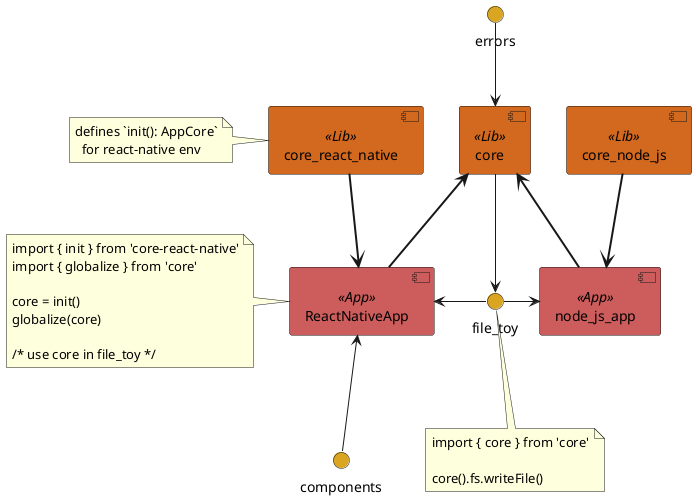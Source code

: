 @startuml architecture-overview-no-frames
  skinparam component {
    BackgroundColor<<App>> IndianRed
    BackgroundColor<<Lib>> Chocolate
  }
  skinparam interface {
    BackgroundColor GoldenRod
  }

  [ReactNativeApp] <<App>>
  [node_js_app] <<App>>

  [core] <<Lib>>
  [core_react_native] <<Lib>>
  [core_node_js] <<Lib>>


  () errors
  () components
  () file_toy

  note left of [core_react_native] : defines `init(): AppCore`\n  for react-native env
  note left of [ReactNativeApp] : import { init } from 'core-react-native'\nimport { globalize } from 'core'\n\ncore = init()\nglobalize(core)\n\n/* use core in file_toy */

  core_react_native ==> [ReactNativeApp]
  core <== [ReactNativeApp]
  core_node_js ==> [node_js_app]
  core <== [node_js_app]
  core <-up- errors

  [ReactNativeApp] <- file_toy
  file_toy -> [node_js_app]
  [ReactNativeApp] <-- components

  file_toy <- core

  note bottom of file_toy : import { core } from 'core'\n\ncore().fs.writeFile()
@enduml